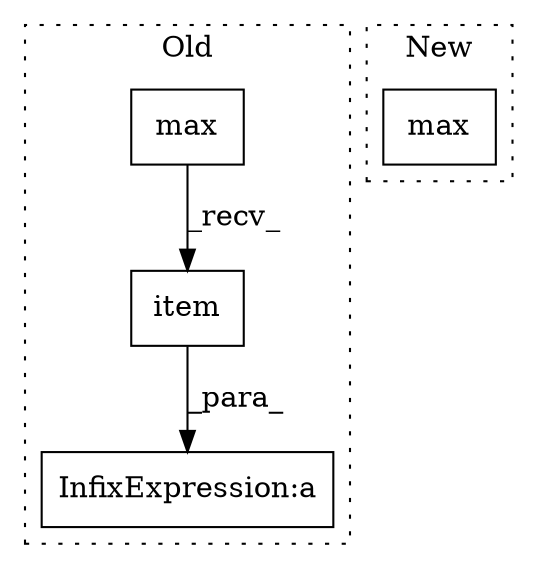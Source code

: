 digraph G {
subgraph cluster0 {
1 [label="item" a="32" s="337" l="6" shape="box"];
3 [label="InfixExpression:a" a="27" s="343" l="3" shape="box"];
4 [label="max" a="32" s="331" l="5" shape="box"];
label = "Old";
style="dotted";
}
subgraph cluster1 {
2 [label="max" a="32" s="364" l="5" shape="box"];
label = "New";
style="dotted";
}
1 -> 3 [label="_para_"];
4 -> 1 [label="_recv_"];
}